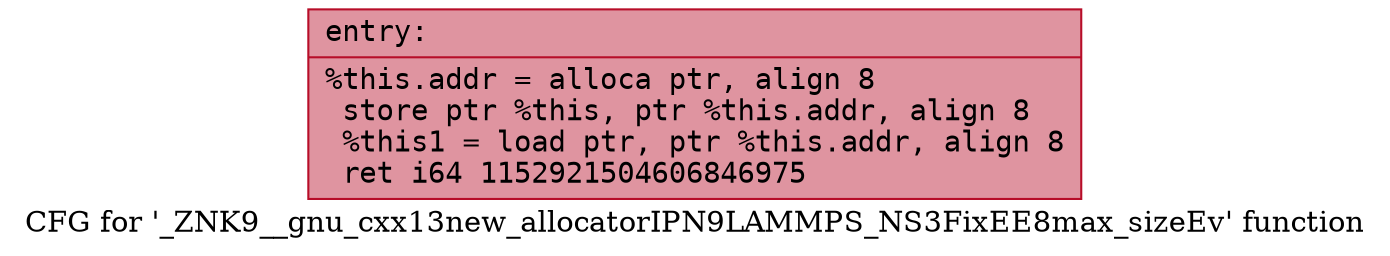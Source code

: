 digraph "CFG for '_ZNK9__gnu_cxx13new_allocatorIPN9LAMMPS_NS3FixEE8max_sizeEv' function" {
	label="CFG for '_ZNK9__gnu_cxx13new_allocatorIPN9LAMMPS_NS3FixEE8max_sizeEv' function";

	Node0x561f16523c70 [shape=record,color="#b70d28ff", style=filled, fillcolor="#b70d2870" fontname="Courier",label="{entry:\l|  %this.addr = alloca ptr, align 8\l  store ptr %this, ptr %this.addr, align 8\l  %this1 = load ptr, ptr %this.addr, align 8\l  ret i64 1152921504606846975\l}"];
}
